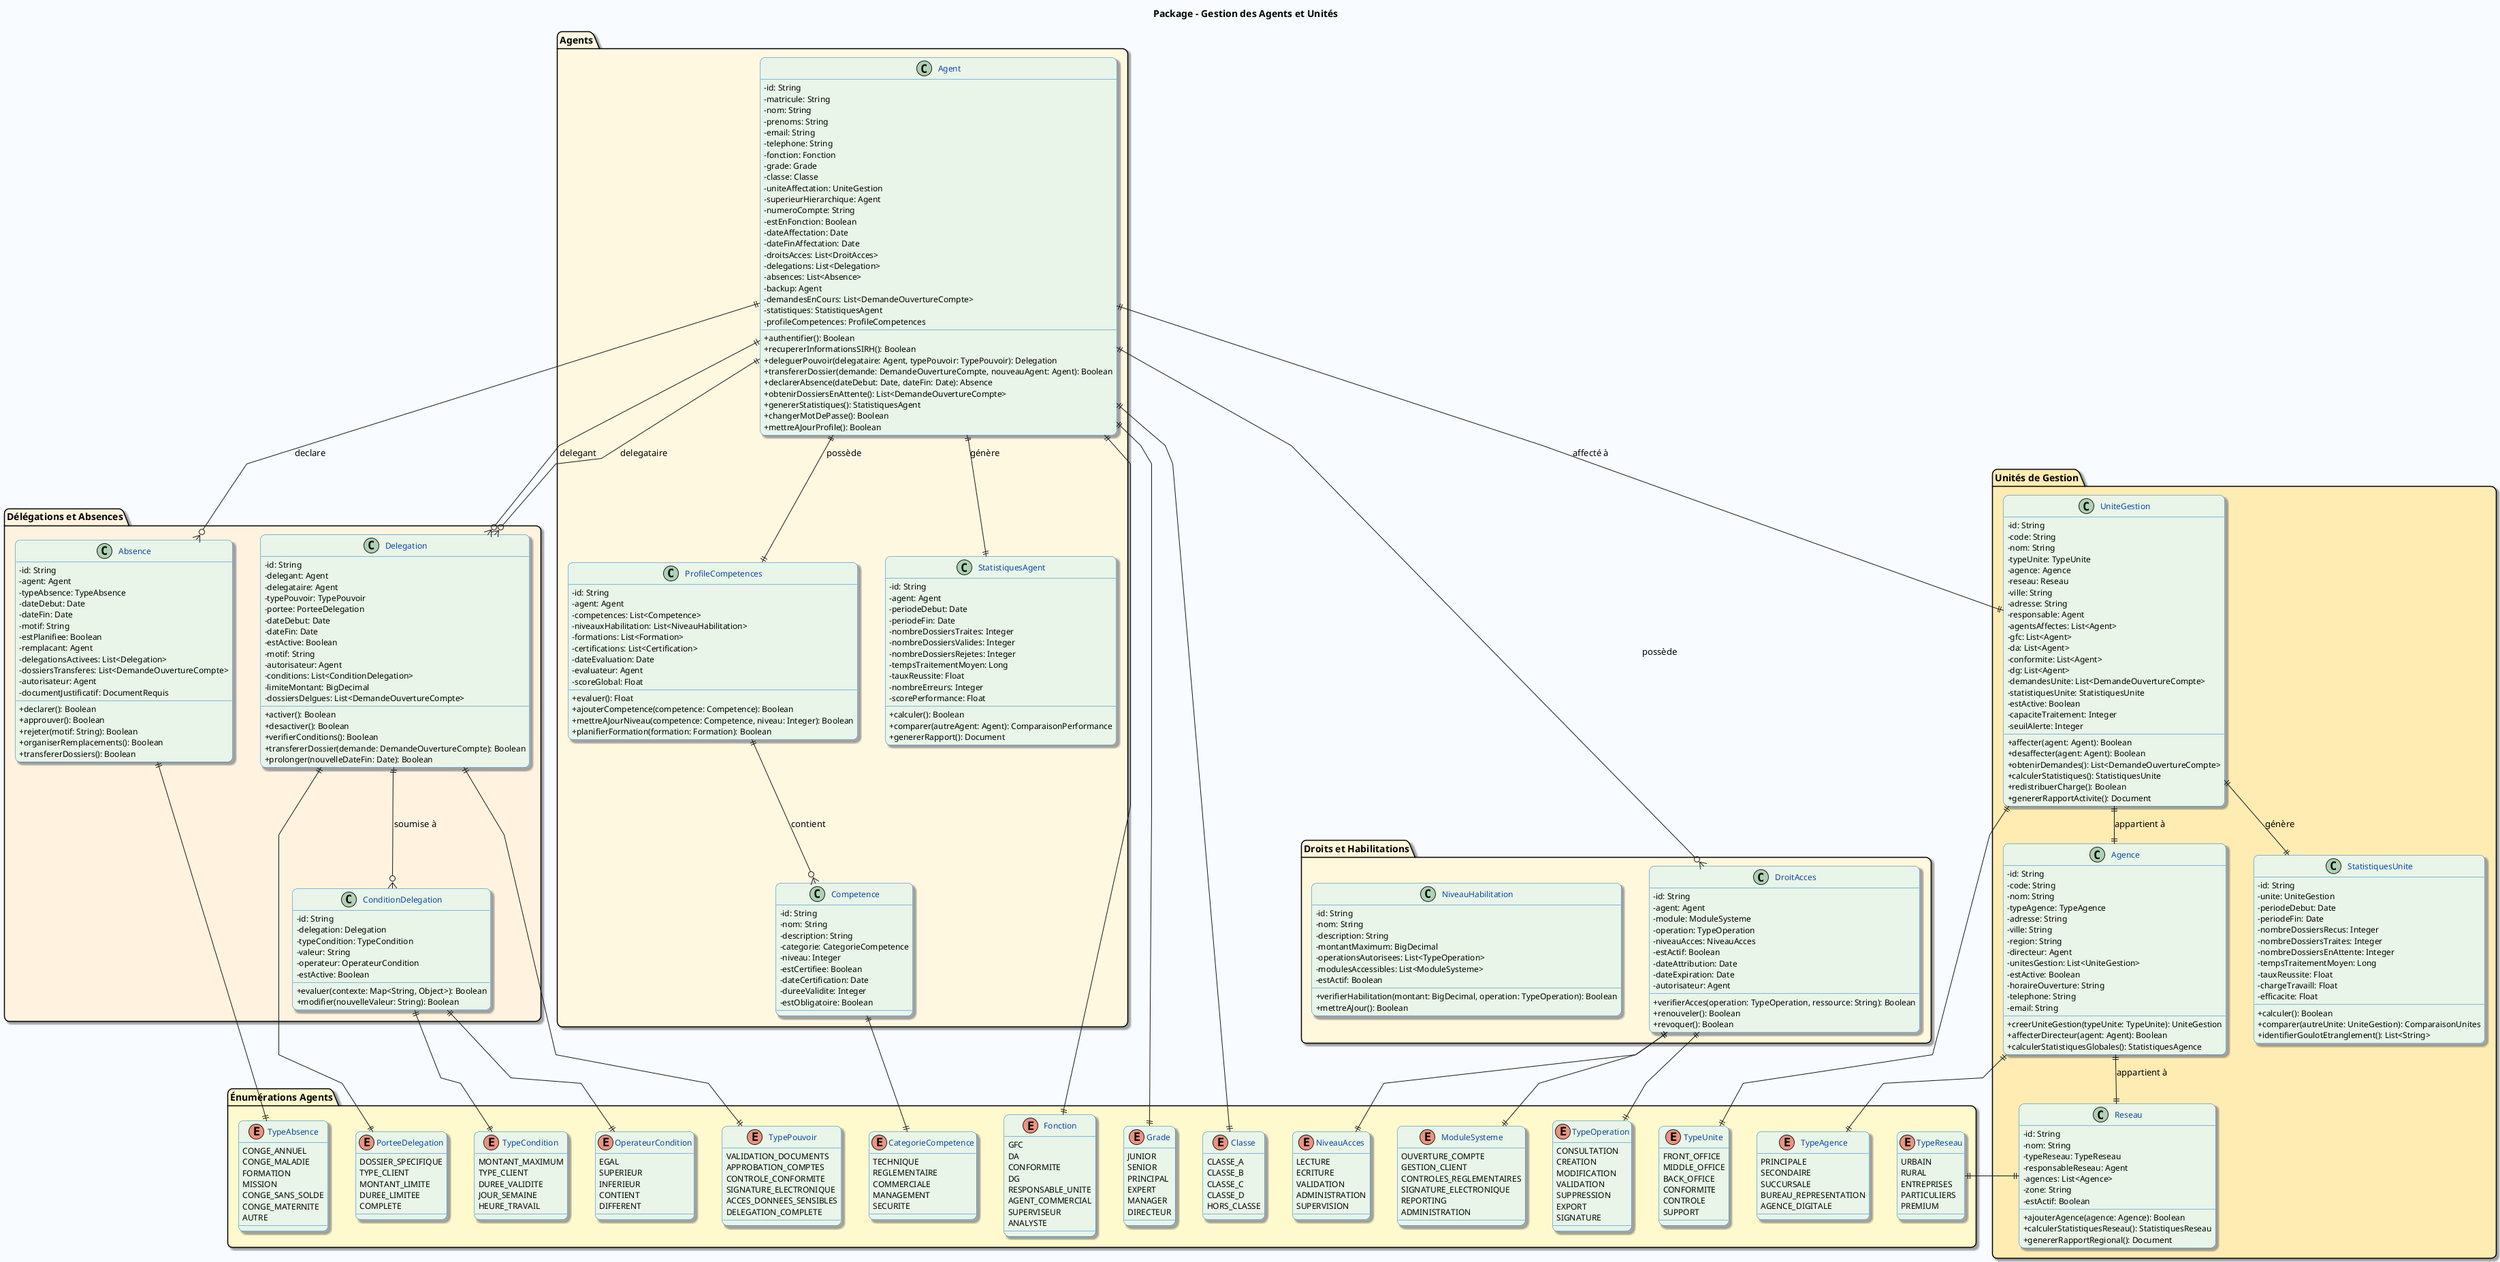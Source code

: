 @startuml AgentsEtUnites
skinparam linetype polyline
skinparam backgroundColor #F8FBFF
skinparam classBackgroundColor #E8F5E8
skinparam classBorderColor #1976D2
skinparam classFontColor #0D47A1
skinparam classFontSize 13
skinparam classAttributeFontSize 12
skinparam classMethodFontSize 12
skinparam classAttributeIconSize 0
skinparam shadowing true
skinparam roundCorner 15
skinparam nodesep 40
skinparam ranksep 30

title Package - Gestion des Agents et Unités

package "Agents" #FFF8E1 {
  class Agent {
    - id: String
    - matricule: String
    - nom: String
    - prenoms: String
    - email: String
    - telephone: String
    - fonction: Fonction
    - grade: Grade
    - classe: Classe
    - uniteAffectation: UniteGestion
    - superieurHierarchique: Agent
    - numeroCompte: String
    - estEnFonction: Boolean
    - dateAffectation: Date
    - dateFinAffectation: Date
    - droitsAcces: List<DroitAcces>
    - delegations: List<Delegation>
    - absences: List<Absence>
    - backup: Agent
    - demandesEnCours: List<DemandeOuvertureCompte>
    - statistiques: StatistiquesAgent
    - profileCompetences: ProfileCompetences
    + authentifier(): Boolean
    + recupererInformationsSIRH(): Boolean
    + deleguerPouvoir(delegataire: Agent, typePouvoir: TypePouvoir): Delegation
    + transfererDossier(demande: DemandeOuvertureCompte, nouveauAgent: Agent): Boolean
    + declarerAbsence(dateDebut: Date, dateFin: Date): Absence
    + obtenirDossiersEnAttente(): List<DemandeOuvertureCompte>
    + genererStatistiques(): StatistiquesAgent
    + changerMotDePasse(): Boolean
    + mettreAJourProfile(): Boolean
  }

  class ProfileCompetences {
    - id: String
    - agent: Agent
    - competences: List<Competence>
    - niveauxHabilitation: List<NiveauHabilitation>
    - formations: List<Formation>
    - certifications: List<Certification>
    - dateEvaluation: Date
    - evaluateur: Agent
    - scoreGlobal: Float
    + evaluer(): Float
    + ajouterCompetence(competence: Competence): Boolean
    + mettreAJourNiveau(competence: Competence, niveau: Integer): Boolean
    + planifierFormation(formation: Formation): Boolean
  }

  class Competence {
    - id: String
    - nom: String
    - description: String
    - categorie: CategorieCompetence
    - niveau: Integer
    - estCertifiee: Boolean
    - dateCertification: Date
    - dureeValidite: Integer
    - estObligatoire: Boolean
  }

  class StatistiquesAgent {
    - id: String
    - agent: Agent
    - periodeDebut: Date
    - periodeFin: Date
    - nombreDossiersTraites: Integer
    - nombreDossiersValides: Integer
    - nombreDossiersRejetes: Integer
    - tempsTraitementMoyen: Long
    - tauxReussite: Float
    - nombreErreurs: Integer
    - scorePerformance: Float
    + calculer(): Boolean
    + comparer(autreAgent: Agent): ComparaisonPerformance
    + genererRapport(): Document
  }
}

package "Délégations et Absences" #FFF3E0 {
  class Delegation {
    - id: String
    - delegant: Agent
    - delegataire: Agent
    - typePouvoir: TypePouvoir
    - portee: PorteeDelegation
    - dateDebut: Date
    - dateFin: Date
    - estActive: Boolean
    - motif: String
    - autorisateur: Agent
    - conditions: List<ConditionDelegation>
    - limiteMontant: BigDecimal
    - dossiersDelgues: List<DemandeOuvertureCompte>
    + activer(): Boolean
    + desactiver(): Boolean
    + verifierConditions(): Boolean
    + transfererDossier(demande: DemandeOuvertureCompte): Boolean
    + prolonger(nouvelleDateFin: Date): Boolean
  }

  class Absence {
    - id: String
    - agent: Agent
    - typeAbsence: TypeAbsence
    - dateDebut: Date
    - dateFin: Date
    - motif: String
    - estPlanifiee: Boolean
    - remplacant: Agent
    - delegationsActivees: List<Delegation>
    - dossiersTransferes: List<DemandeOuvertureCompte>
    - autorisateur: Agent
    - documentJustificatif: DocumentRequis
    + declarer(): Boolean
    + approuver(): Boolean
    + rejeter(motif: String): Boolean
    + organiserRemplacements(): Boolean
    + transfererDossiers(): Boolean
  }

  class ConditionDelegation {
    - id: String
    - delegation: Delegation
    - typeCondition: TypeCondition
    - valeur: String
    - operateur: OperateurCondition
    - estActive: Boolean
    + evaluer(contexte: Map<String, Object>): Boolean
    + modifier(nouvelleValeur: String): Boolean
  }
}

package "Unités de Gestion" #FFECB3 {
  class UniteGestion {
    - id: String
    - code: String
    - nom: String
    - typeUnite: TypeUnite
    - agence: Agence
    - reseau: Reseau
    - ville: String
    - adresse: String
    - responsable: Agent
    - agentsAffectes: List<Agent>
    - gfc: List<Agent>
    - da: List<Agent>
    - conformite: List<Agent>
    - dg: List<Agent>
    - demandesUnite: List<DemandeOuvertureCompte>
    - statistiquesUnite: StatistiquesUnite
    - estActive: Boolean
    - capaciteTraitement: Integer
    - seuilAlerte: Integer
    + affecter(agent: Agent): Boolean
    + desaffecter(agent: Agent): Boolean
    + obtenirDemandes(): List<DemandeOuvertureCompte>
    + calculerStatistiques(): StatistiquesUnite
    + redistribuerCharge(): Boolean
    + genererRapportActivite(): Document
  }

  class Agence {
    - id: String
    - code: String
    - nom: String
    - typeAgence: TypeAgence
    - adresse: String
    - ville: String
    - region: String
    - directeur: Agent
    - unitesGestion: List<UniteGestion>
    - estActive: Boolean
    - horaireOuverture: String
    - telephone: String
    - email: String
    + creerUniteGestion(typeUnite: TypeUnite): UniteGestion
    + affecterDirecteur(agent: Agent): Boolean
    + calculerStatistiquesGlobales(): StatistiquesAgence
  }

  class Reseau {
    - id: String
    - nom: String
    - typeReseau: TypeReseau
    - responsableReseau: Agent
    - agences: List<Agence>
    - zone: String
    - estActif: Boolean
    + ajouterAgence(agence: Agence): Boolean
    + calculerStatistiquesReseau(): StatistiquesReseau
    + genererRapportRegional(): Document
  }

  class StatistiquesUnite {
    - id: String
    - unite: UniteGestion
    - periodeDebut: Date
    - periodeFin: Date
    - nombreDossiersRecus: Integer
    - nombreDossiersTraites: Integer
    - nombreDossiersEnAttente: Integer
    - tempsTraitementMoyen: Long
    - tauxReussite: Float
    - chargeTravaill: Float
    - efficacite: Float
    + calculer(): Boolean
    + comparer(autreUnite: UniteGestion): ComparaisonUnites
    + identifierGoulotEtranglement(): List<String>
  }
}

package "Droits et Habilitations" #FFF8DC {
  class DroitAcces {
    - id: String
    - agent: Agent
    - module: ModuleSysteme
    - operation: TypeOperation
    - niveauAcces: NiveauAcces
    - estActif: Boolean
    - dateAttribution: Date
    - dateExpiration: Date
    - autorisateur: Agent
    + verifierAcces(operation: TypeOperation, ressource: String): Boolean
    + renouveler(): Boolean
    + revoquer(): Boolean
  }

  class NiveauHabilitation {
    - id: String
    - nom: String
    - description: String
    - montantMaximum: BigDecimal
    - operationsAutorisees: List<TypeOperation>
    - modulesAccessibles: List<ModuleSysteme>
    - estActif: Boolean
    + verifierHabilitation(montant: BigDecimal, operation: TypeOperation): Boolean
    + mettreAJour(): Boolean
  }
}

package "Énumérations Agents" #FFFACD {
  enum Fonction {
    GFC
    DA
    CONFORMITE
    DG
    RESPONSABLE_UNITE
    AGENT_COMMERCIAL
    SUPERVISEUR
    ANALYSTE
  }

  enum Grade {
    JUNIOR
    SENIOR
    PRINCIPAL
    EXPERT
    MANAGER
    DIRECTEUR
  }

  enum Classe {
    CLASSE_A
    CLASSE_B
    CLASSE_C
    CLASSE_D
    HORS_CLASSE
  }

  enum TypePouvoir {
    VALIDATION_DOCUMENTS
    APPROBATION_COMPTES
    CONTROLE_CONFORMITE
    SIGNATURE_ELECTRONIQUE
    ACCES_DONNEES_SENSIBLES
    DELEGATION_COMPLETE
  }

  enum PorteeDelegation {
    DOSSIER_SPECIFIQUE
    TYPE_CLIENT
    MONTANT_LIMITE
    DUREE_LIMITEE
    COMPLETE
  }

  enum TypeAbsence {
    CONGE_ANNUEL
    CONGE_MALADIE
    FORMATION
    MISSION
    CONGE_SANS_SOLDE
    CONGE_MATERNITE
    AUTRE
  }

  enum TypeUnite {
    FRONT_OFFICE
    MIDDLE_OFFICE
    BACK_OFFICE
    CONFORMITE
    CONTROLE
    SUPPORT
  }

  enum TypeAgence {
    PRINCIPALE
    SECONDAIRE
    SUCCURSALE
    BUREAU_REPRESENTATION
    AGENCE_DIGITALE
  }

  enum TypeReseau {
    URBAIN
    RURAL
    ENTREPRISES
    PARTICULIERS
    PREMIUM
  }

  enum ModuleSysteme {
    OUVERTURE_COMPTE
    GESTION_CLIENT
    CONTROLES_REGLEMENTAIRES
    SIGNATURE_ELECTRONIQUE
    REPORTING
    ADMINISTRATION
  }

  enum TypeOperation {
    CONSULTATION
    CREATION
    MODIFICATION
    VALIDATION
    SUPPRESSION
    EXPORT
    SIGNATURE
  }

  enum NiveauAcces {
    LECTURE
    ECRITURE
    VALIDATION
    ADMINISTRATION
    SUPERVISION
  }

  enum CategorieCompetence {
    TECHNIQUE
    REGLEMENTAIRE
    COMMERCIALE
    MANAGEMENT
    SECURITE
  }

  enum TypeCondition {
    MONTANT_MAXIMUM
    TYPE_CLIENT
    DUREE_VALIDITE
    JOUR_SEMAINE
    HEURE_TRAVAIL
  }

  enum OperateurCondition {
    EGAL
    SUPERIEUR
    INFERIEUR
    CONTIENT
    DIFFERENT
  }
}

' Relations principales
Agent ||--|| ProfileCompetences : "possède"
Agent ||--|| StatistiquesAgent : "génère"
Agent ||--o{ Delegation : "delegant"
Agent ||--o{ Delegation : "delegataire"
Agent ||--o{ Absence : "declare"
Agent ||--|| UniteGestion : "affecté à"
Agent ||--o{ DroitAcces : "possède"

ProfileCompetences ||--o{ Competence : "contient"
Delegation ||--o{ ConditionDelegation : "soumise à"
UniteGestion ||--|| Agence : "appartient à"
UniteGestion ||--|| StatistiquesUnite : "génère"
Agence ||--|| Reseau : "appartient à"

Agent ||--|| Fonction
Agent ||--|| Grade
Agent ||--|| Classe
Delegation ||--|| TypePouvoir
Delegation ||--|| PorteeDelegation
Absence ||--|| TypeAbsence
UniteGestion ||--|| TypeUnite
Agence ||--|| TypeAgence
Reseau ||--|| TypeReseau
DroitAcces ||--|| ModuleSysteme
DroitAcces ||--|| TypeOperation
DroitAcces ||--|| NiveauAcces
Competence ||--|| CategorieCompetence
ConditionDelegation ||--|| TypeCondition
ConditionDelegation ||--|| OperateurCondition

@enduml
